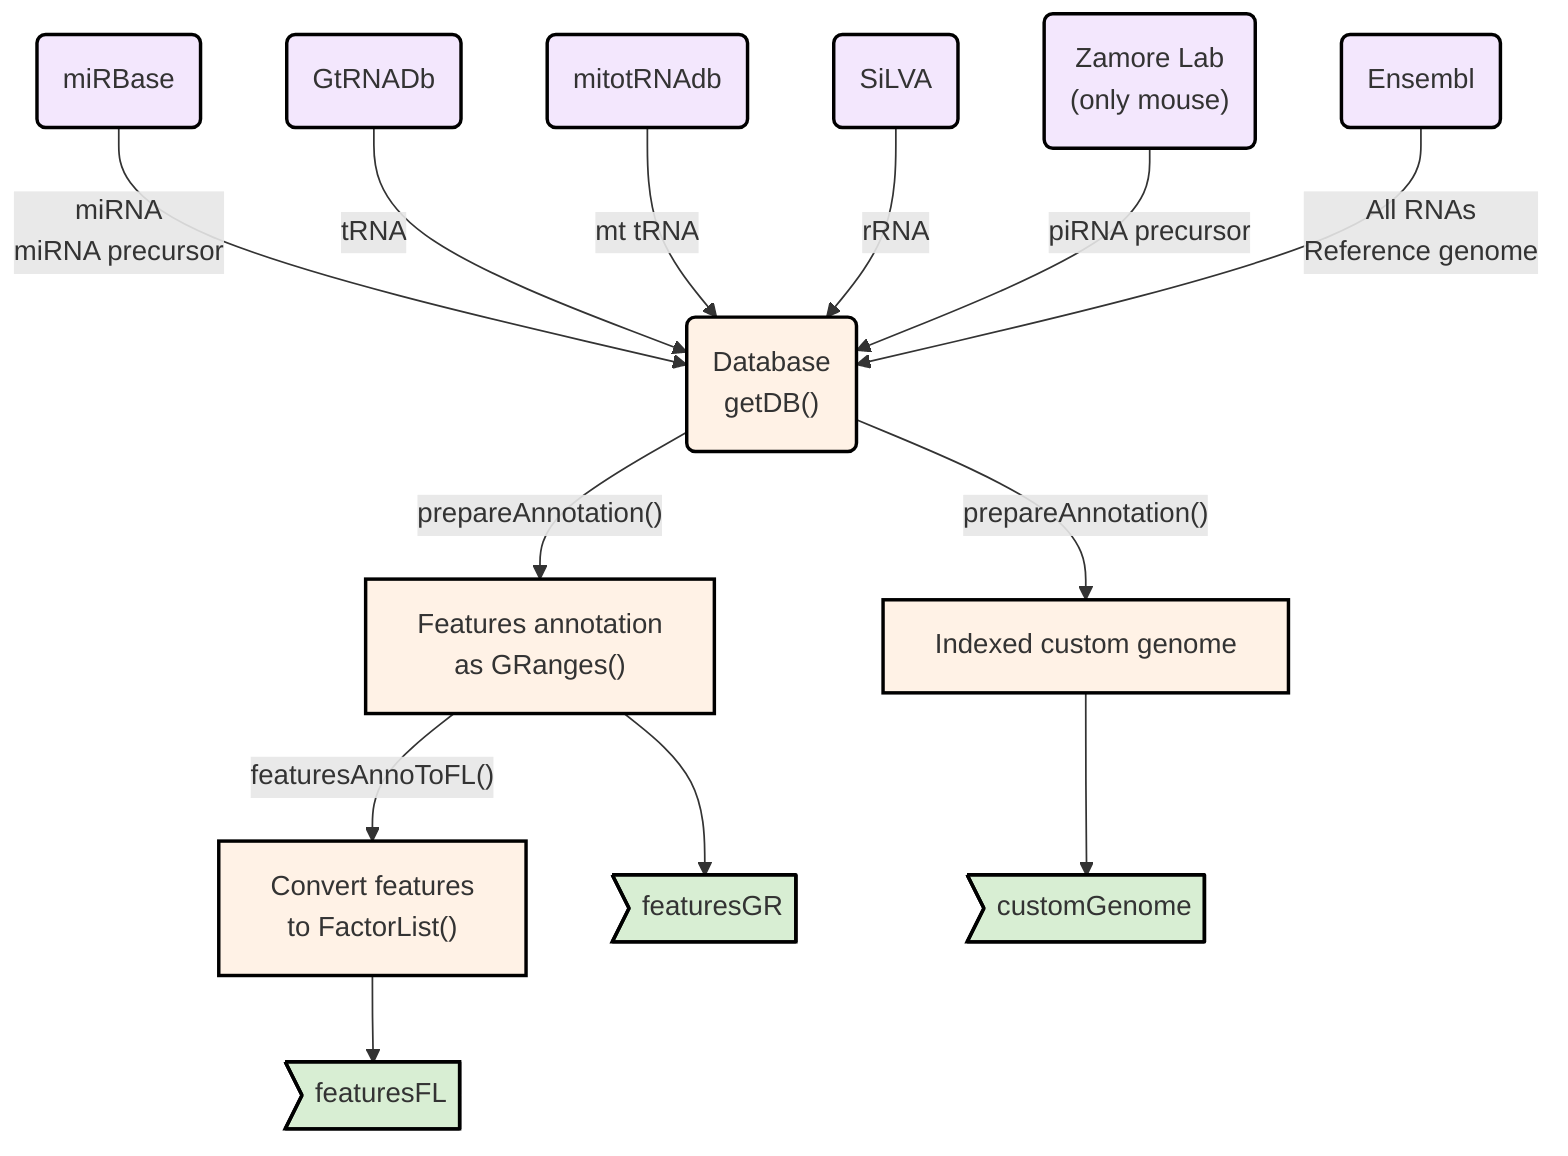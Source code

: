 graph TD

mir(miRBase) -->|"miRNA<br>miRNA precursor"|db
trna(GtRNADb) -->|tRNA|db
mttrna(mitotRNAdb) -->|mt tRNA|db
rrna(SiLVA) -->|rRNA|db
pirna("Zamore Lab<br>(only mouse)") -->|piRNA precursor|db
ens("Ensembl") -->|All RNAs<br>Reference genome|db

db-->|"prepareAnnotation()"|fe["Features annotation<br>as GRanges()"]
db("Database<br>getDB()") --> |"prepareAnnotation()"|cg[Indexed custom genome]

fe-->|"featuresAnnoToFL()"|fl["Convert features<br>to FactorList()"]
fl-->FL>featuresFL]
cg-->CG>customGenome]
fe-->FE>featuresGR]

style db stroke:black,stroke-width:2px,fill:#fff2e6;
style mir fill:#F3E7FD,stroke:black,stroke-width:2px
style trna fill:#F3E7FD,stroke:black,stroke-width:2px
style mttrna fill:#F3E7FD,stroke:black,stroke-width:2px
style rrna fill:#F3E7FD,stroke:black,stroke-width:2px
style pirna fill:#F3E7FD,stroke:black,stroke-width:2px
style ens fill:#F3E7FD,stroke:black,stroke-width:2px
style fe stroke:black,stroke-width:2px,fill:#fff2e6;
style fl stroke:black,stroke-width:2px,fill:#fff2e6;
style cg stroke:black,stroke-width:2px,fill:#fff2e6;
style CG stroke:black,stroke-width:2px,fill:#D8EED3;
style FL stroke:black,stroke-width:2px,fill:#D8EED3;
style FE stroke:black,stroke-width:2px,fill:#D8EED3;